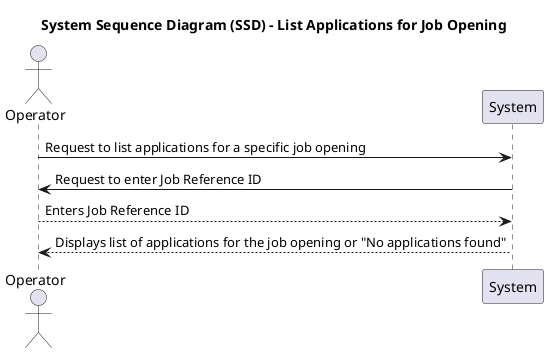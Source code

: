 @startuml

title System Sequence Diagram (SSD) - List Applications for Job Opening

actor Operator as "Operator"

participant System

Operator -> System: Request to list applications for a specific job opening
System -> Operator: Request to enter Job Reference ID
Operator --> System: Enters Job Reference ID
System --> Operator: Displays list of applications for the job opening or "No applications found"

@enduml
